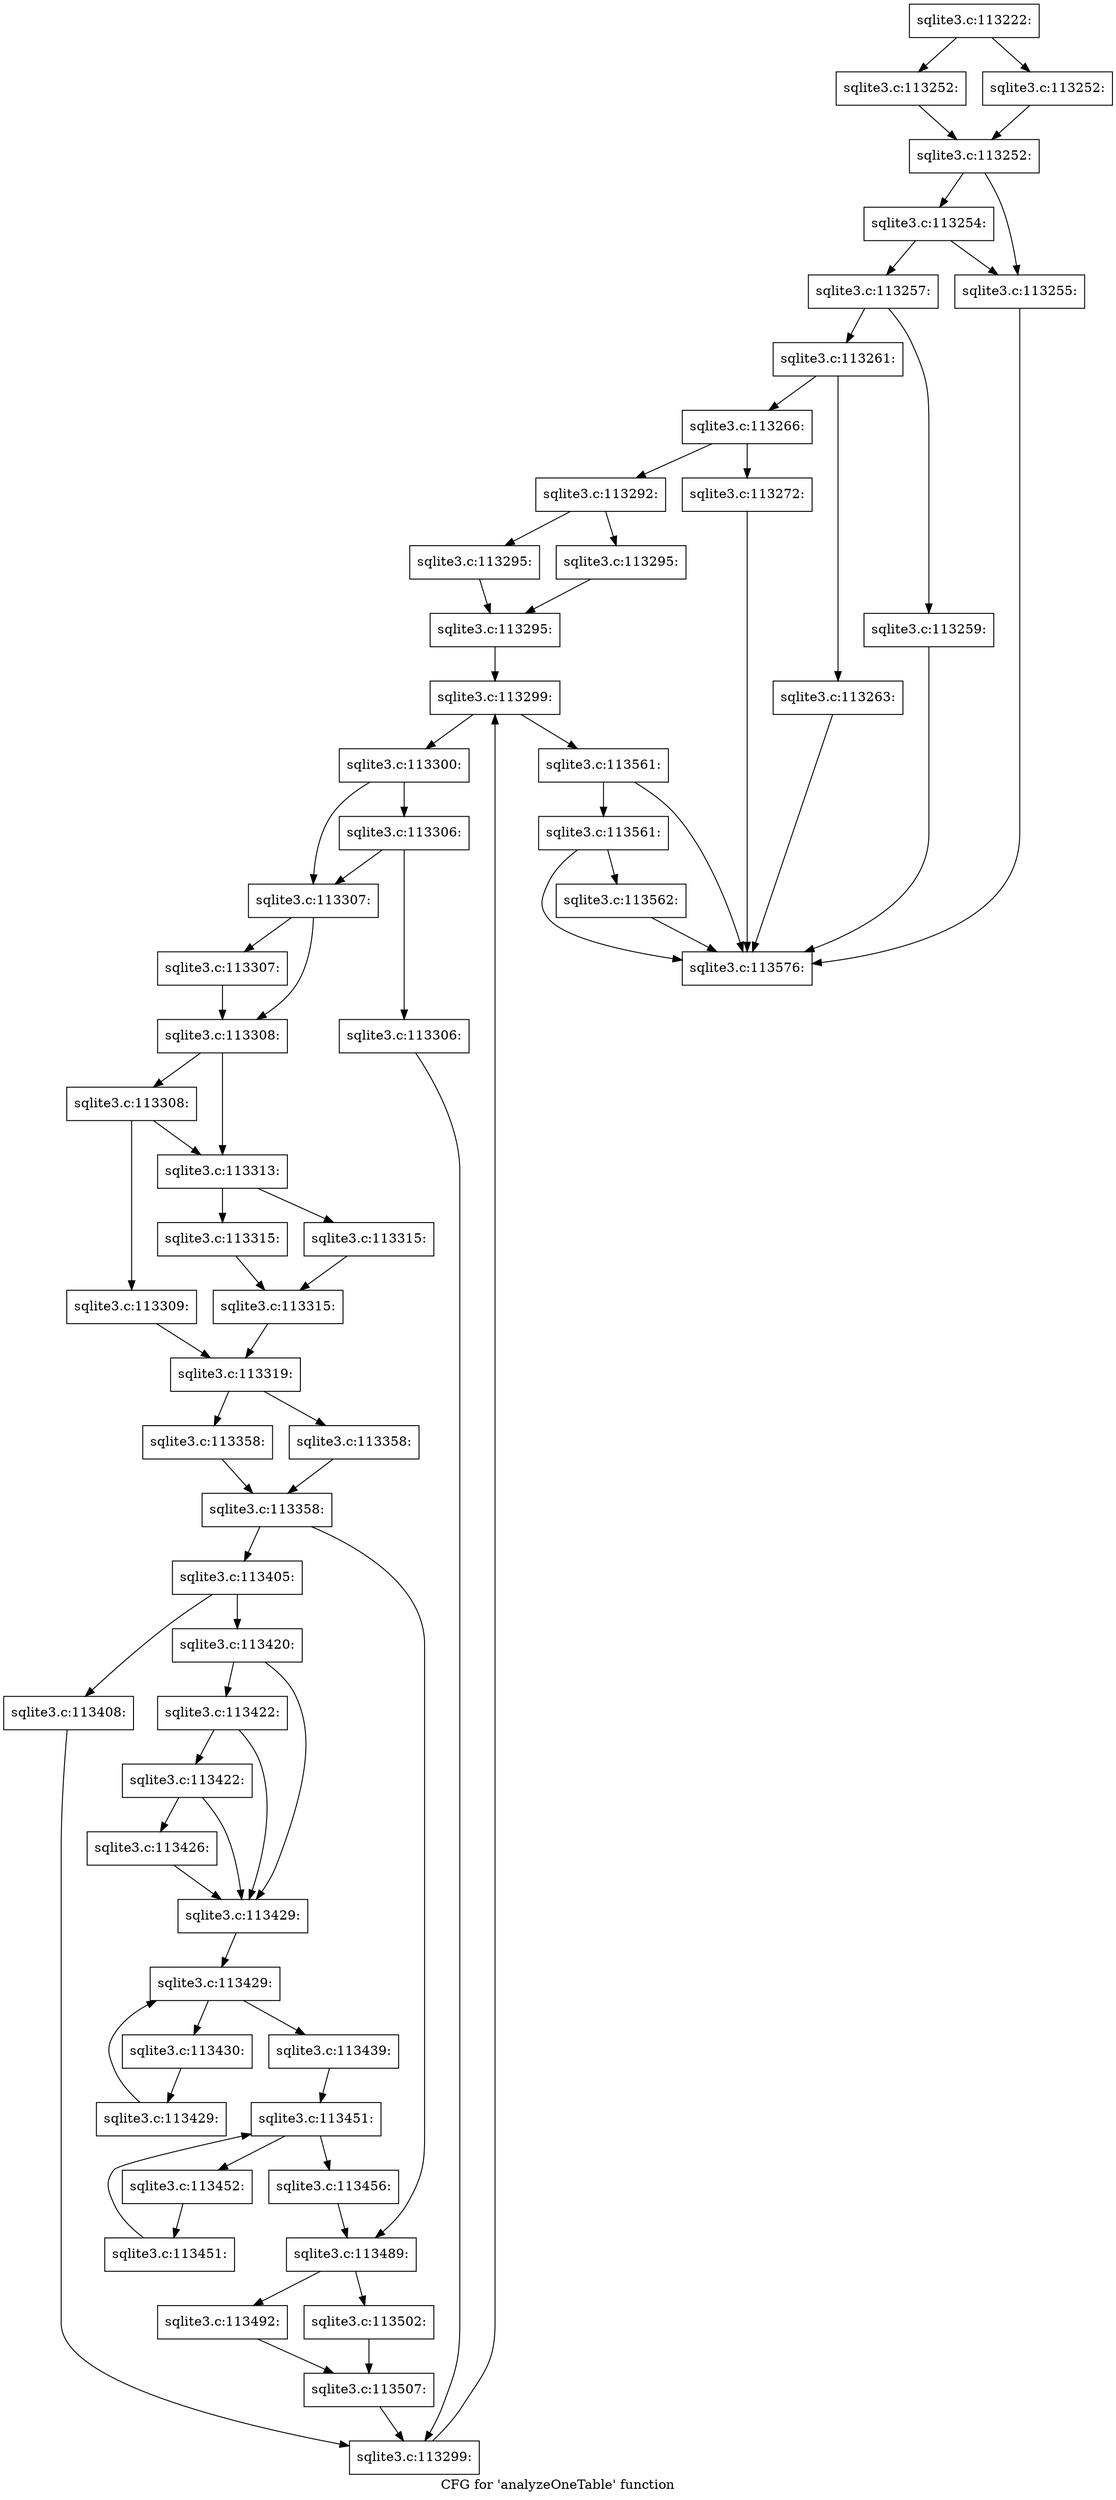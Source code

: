 digraph "CFG for 'analyzeOneTable' function" {
	label="CFG for 'analyzeOneTable' function";

	Node0x55c0fa327510 [shape=record,label="{sqlite3.c:113222:}"];
	Node0x55c0fa327510 -> Node0x55c0fa32f0a0;
	Node0x55c0fa327510 -> Node0x55c0fa32f0f0;
	Node0x55c0fa32f0a0 [shape=record,label="{sqlite3.c:113252:}"];
	Node0x55c0fa32f0a0 -> Node0x55c0fa32f140;
	Node0x55c0fa32f0f0 [shape=record,label="{sqlite3.c:113252:}"];
	Node0x55c0fa32f0f0 -> Node0x55c0fa32f140;
	Node0x55c0fa32f140 [shape=record,label="{sqlite3.c:113252:}"];
	Node0x55c0fa32f140 -> Node0x55c0fa32fd70;
	Node0x55c0fa32f140 -> Node0x55c0fa32fe10;
	Node0x55c0fa32fe10 [shape=record,label="{sqlite3.c:113254:}"];
	Node0x55c0fa32fe10 -> Node0x55c0fa32fd70;
	Node0x55c0fa32fe10 -> Node0x55c0fa32fdc0;
	Node0x55c0fa32fd70 [shape=record,label="{sqlite3.c:113255:}"];
	Node0x55c0fa32fd70 -> Node0x55c0fa346550;
	Node0x55c0fa32fdc0 [shape=record,label="{sqlite3.c:113257:}"];
	Node0x55c0fa32fdc0 -> Node0x55c0fa330540;
	Node0x55c0fa32fdc0 -> Node0x55c0fa3304f0;
	Node0x55c0fa3304f0 [shape=record,label="{sqlite3.c:113259:}"];
	Node0x55c0fa3304f0 -> Node0x55c0fa346550;
	Node0x55c0fa330540 [shape=record,label="{sqlite3.c:113261:}"];
	Node0x55c0fa330540 -> Node0x55c0fa330b50;
	Node0x55c0fa330540 -> Node0x55c0fa330ba0;
	Node0x55c0fa330b50 [shape=record,label="{sqlite3.c:113263:}"];
	Node0x55c0fa330b50 -> Node0x55c0fa346550;
	Node0x55c0fa330ba0 [shape=record,label="{sqlite3.c:113266:}"];
	Node0x55c0fa330ba0 -> Node0x55c0fa331970;
	Node0x55c0fa330ba0 -> Node0x55c0fa3319c0;
	Node0x55c0fa331970 [shape=record,label="{sqlite3.c:113272:}"];
	Node0x55c0fa331970 -> Node0x55c0fa346550;
	Node0x55c0fa3319c0 [shape=record,label="{sqlite3.c:113292:}"];
	Node0x55c0fa3319c0 -> Node0x55c0fa332250;
	Node0x55c0fa3319c0 -> Node0x55c0fa3331a0;
	Node0x55c0fa332250 [shape=record,label="{sqlite3.c:113295:}"];
	Node0x55c0fa332250 -> Node0x55c0fa3331f0;
	Node0x55c0fa3331a0 [shape=record,label="{sqlite3.c:113295:}"];
	Node0x55c0fa3331a0 -> Node0x55c0fa3331f0;
	Node0x55c0fa3331f0 [shape=record,label="{sqlite3.c:113295:}"];
	Node0x55c0fa3331f0 -> Node0x55c0fa334600;
	Node0x55c0fa334600 [shape=record,label="{sqlite3.c:113299:}"];
	Node0x55c0fa334600 -> Node0x55c0fa334820;
	Node0x55c0fa334600 -> Node0x55c0fa333e00;
	Node0x55c0fa334820 [shape=record,label="{sqlite3.c:113300:}"];
	Node0x55c0fa334820 -> Node0x55c0fa335ab0;
	Node0x55c0fa334820 -> Node0x55c0fa335a60;
	Node0x55c0fa335ab0 [shape=record,label="{sqlite3.c:113306:}"];
	Node0x55c0fa335ab0 -> Node0x55c0fa335a10;
	Node0x55c0fa335ab0 -> Node0x55c0fa335a60;
	Node0x55c0fa335a10 [shape=record,label="{sqlite3.c:113306:}"];
	Node0x55c0fa335a10 -> Node0x55c0fa334790;
	Node0x55c0fa335a60 [shape=record,label="{sqlite3.c:113307:}"];
	Node0x55c0fa335a60 -> Node0x55c0fa336130;
	Node0x55c0fa335a60 -> Node0x55c0fa336180;
	Node0x55c0fa336130 [shape=record,label="{sqlite3.c:113307:}"];
	Node0x55c0fa336130 -> Node0x55c0fa336180;
	Node0x55c0fa336180 [shape=record,label="{sqlite3.c:113308:}"];
	Node0x55c0fa336180 -> Node0x55c0fa336870;
	Node0x55c0fa336180 -> Node0x55c0fa3368c0;
	Node0x55c0fa3368c0 [shape=record,label="{sqlite3.c:113308:}"];
	Node0x55c0fa3368c0 -> Node0x55c0fa3367d0;
	Node0x55c0fa3368c0 -> Node0x55c0fa336870;
	Node0x55c0fa3367d0 [shape=record,label="{sqlite3.c:113309:}"];
	Node0x55c0fa3367d0 -> Node0x55c0fa336820;
	Node0x55c0fa336870 [shape=record,label="{sqlite3.c:113313:}"];
	Node0x55c0fa336870 -> Node0x55c0fa338250;
	Node0x55c0fa336870 -> Node0x55c0fa3382a0;
	Node0x55c0fa338250 [shape=record,label="{sqlite3.c:113315:}"];
	Node0x55c0fa338250 -> Node0x55c0fa3382f0;
	Node0x55c0fa3382a0 [shape=record,label="{sqlite3.c:113315:}"];
	Node0x55c0fa3382a0 -> Node0x55c0fa3382f0;
	Node0x55c0fa3382f0 [shape=record,label="{sqlite3.c:113315:}"];
	Node0x55c0fa3382f0 -> Node0x55c0fa336820;
	Node0x55c0fa336820 [shape=record,label="{sqlite3.c:113319:}"];
	Node0x55c0fa336820 -> Node0x55c0fa3398c0;
	Node0x55c0fa336820 -> Node0x55c0fa339910;
	Node0x55c0fa3398c0 [shape=record,label="{sqlite3.c:113358:}"];
	Node0x55c0fa3398c0 -> Node0x55c0fa339960;
	Node0x55c0fa339910 [shape=record,label="{sqlite3.c:113358:}"];
	Node0x55c0fa339910 -> Node0x55c0fa339960;
	Node0x55c0fa339960 [shape=record,label="{sqlite3.c:113358:}"];
	Node0x55c0fa339960 -> Node0x55c0f59c9960;
	Node0x55c0fa339960 -> Node0x55c0fa33a900;
	Node0x55c0f59c9960 [shape=record,label="{sqlite3.c:113405:}"];
	Node0x55c0f59c9960 -> Node0x55c0fa33df80;
	Node0x55c0f59c9960 -> Node0x55c0fa33dfd0;
	Node0x55c0fa33df80 [shape=record,label="{sqlite3.c:113408:}"];
	Node0x55c0fa33df80 -> Node0x55c0fa334790;
	Node0x55c0fa33dfd0 [shape=record,label="{sqlite3.c:113420:}"];
	Node0x55c0fa33dfd0 -> Node0x55c0fa33e910;
	Node0x55c0fa33dfd0 -> Node0x55c0fa33e840;
	Node0x55c0fa33e910 [shape=record,label="{sqlite3.c:113422:}"];
	Node0x55c0fa33e910 -> Node0x55c0fa33e890;
	Node0x55c0fa33e910 -> Node0x55c0fa33e840;
	Node0x55c0fa33e890 [shape=record,label="{sqlite3.c:113422:}"];
	Node0x55c0fa33e890 -> Node0x55c0fa33e7f0;
	Node0x55c0fa33e890 -> Node0x55c0fa33e840;
	Node0x55c0fa33e7f0 [shape=record,label="{sqlite3.c:113426:}"];
	Node0x55c0fa33e7f0 -> Node0x55c0fa33e840;
	Node0x55c0fa33e840 [shape=record,label="{sqlite3.c:113429:}"];
	Node0x55c0fa33e840 -> Node0x55c0fa33f9f0;
	Node0x55c0fa33f9f0 [shape=record,label="{sqlite3.c:113429:}"];
	Node0x55c0fa33f9f0 -> Node0x55c0fa33fc10;
	Node0x55c0fa33f9f0 -> Node0x55c0fa33f840;
	Node0x55c0fa33fc10 [shape=record,label="{sqlite3.c:113430:}"];
	Node0x55c0fa33fc10 -> Node0x55c0fa33fb80;
	Node0x55c0fa33fb80 [shape=record,label="{sqlite3.c:113429:}"];
	Node0x55c0fa33fb80 -> Node0x55c0fa33f9f0;
	Node0x55c0fa33f840 [shape=record,label="{sqlite3.c:113439:}"];
	Node0x55c0fa33f840 -> Node0x55c0fa340f70;
	Node0x55c0fa340f70 [shape=record,label="{sqlite3.c:113451:}"];
	Node0x55c0fa340f70 -> Node0x55c0fa342f50;
	Node0x55c0fa340f70 -> Node0x55c0f59c9b40;
	Node0x55c0fa342f50 [shape=record,label="{sqlite3.c:113452:}"];
	Node0x55c0fa342f50 -> Node0x55c0fa342ec0;
	Node0x55c0fa342ec0 [shape=record,label="{sqlite3.c:113451:}"];
	Node0x55c0fa342ec0 -> Node0x55c0fa340f70;
	Node0x55c0f59c9b40 [shape=record,label="{sqlite3.c:113456:}"];
	Node0x55c0f59c9b40 -> Node0x55c0fa33a900;
	Node0x55c0fa33a900 [shape=record,label="{sqlite3.c:113489:}"];
	Node0x55c0fa33a900 -> Node0x55c0f59c9a00;
	Node0x55c0fa33a900 -> Node0x55c0fa344f00;
	Node0x55c0f59c9a00 [shape=record,label="{sqlite3.c:113492:}"];
	Node0x55c0f59c9a00 -> Node0x55c0fa344eb0;
	Node0x55c0fa344f00 [shape=record,label="{sqlite3.c:113502:}"];
	Node0x55c0fa344f00 -> Node0x55c0fa344eb0;
	Node0x55c0fa344eb0 [shape=record,label="{sqlite3.c:113507:}"];
	Node0x55c0fa344eb0 -> Node0x55c0fa334790;
	Node0x55c0fa334790 [shape=record,label="{sqlite3.c:113299:}"];
	Node0x55c0fa334790 -> Node0x55c0fa334600;
	Node0x55c0fa333e00 [shape=record,label="{sqlite3.c:113561:}"];
	Node0x55c0fa333e00 -> Node0x55c0fa3491e0;
	Node0x55c0fa333e00 -> Node0x55c0fa346550;
	Node0x55c0fa3491e0 [shape=record,label="{sqlite3.c:113561:}"];
	Node0x55c0fa3491e0 -> Node0x55c0f59c9af0;
	Node0x55c0fa3491e0 -> Node0x55c0fa346550;
	Node0x55c0f59c9af0 [shape=record,label="{sqlite3.c:113562:}"];
	Node0x55c0f59c9af0 -> Node0x55c0fa346550;
	Node0x55c0fa346550 [shape=record,label="{sqlite3.c:113576:}"];
}
